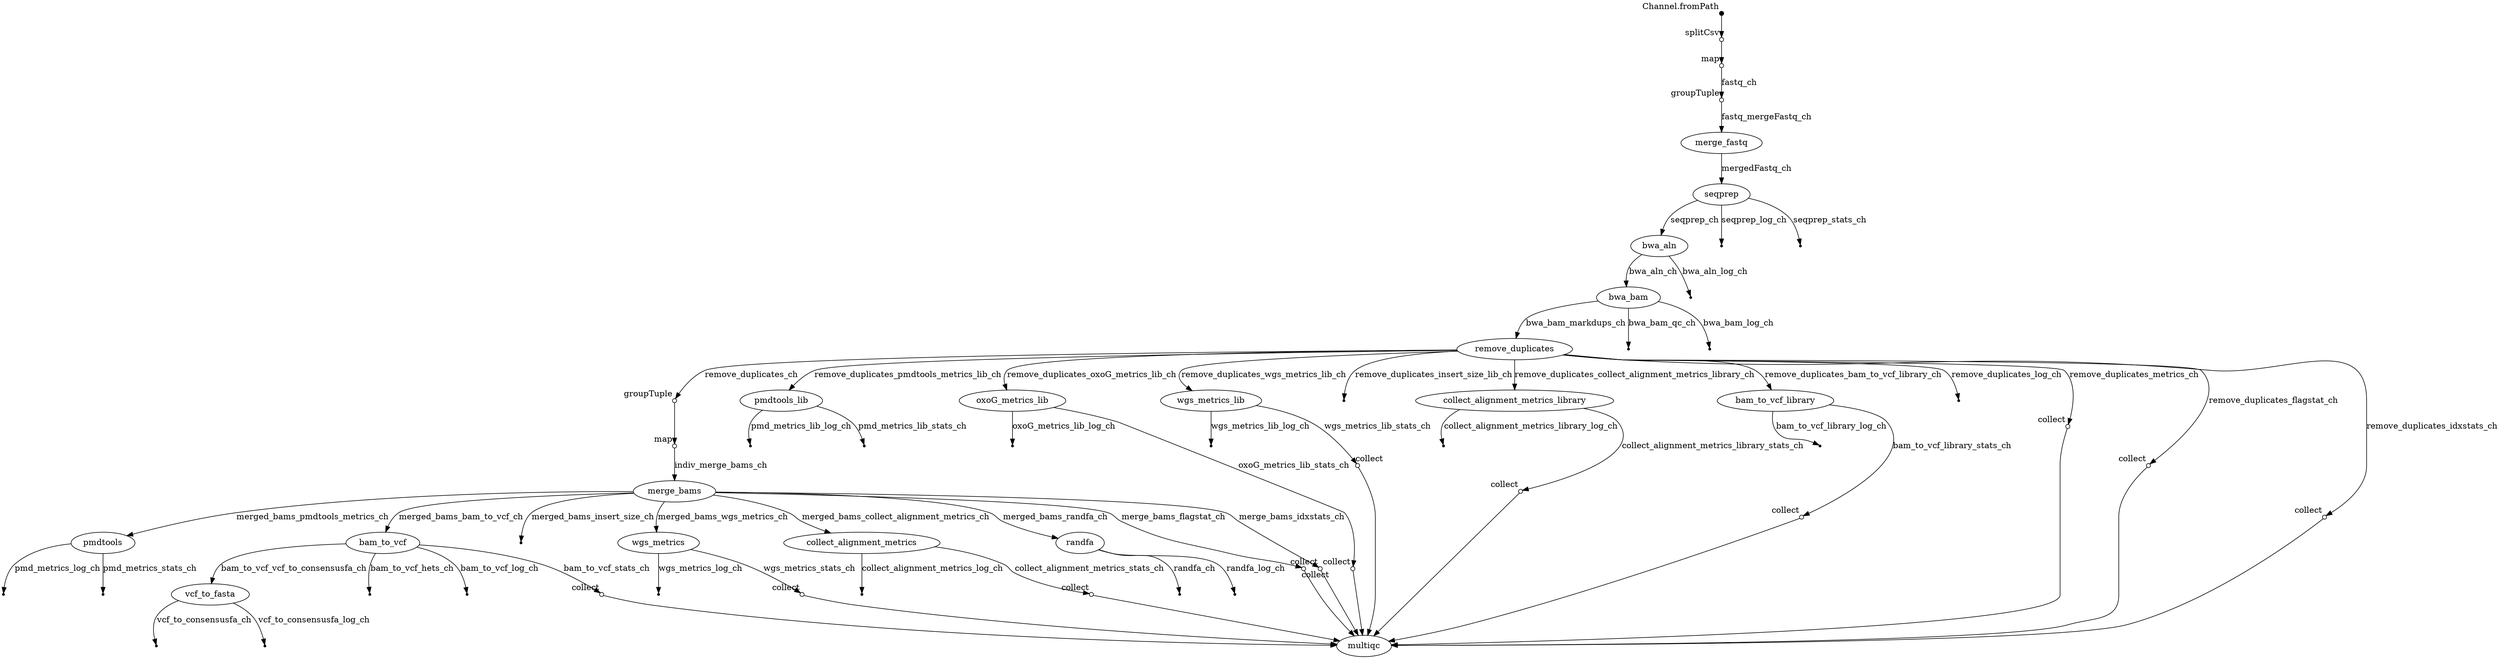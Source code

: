 digraph dag {
p0 [shape=point,label="",fixedsize=true,width=0.1,xlabel="Channel.fromPath"];
p1 [shape=circle,label="",fixedsize=true,width=0.1,xlabel="splitCsv"];
p0 -> p1;

p1 [shape=circle,label="",fixedsize=true,width=0.1,xlabel="splitCsv"];
p2 [shape=circle,label="",fixedsize=true,width=0.1,xlabel="map"];
p1 -> p2;

p2 [shape=circle,label="",fixedsize=true,width=0.1,xlabel="map"];
p3 [shape=circle,label="",fixedsize=true,width=0.1,xlabel="groupTuple"];
p2 -> p3 [label="fastq_ch"];

p3 [shape=circle,label="",fixedsize=true,width=0.1,xlabel="groupTuple"];
p4 [label="merge_fastq"];
p3 -> p4 [label="fastq_mergeFastq_ch"];

p4 [label="merge_fastq"];
p5 [label="seqprep"];
p4 -> p5 [label="mergedFastq_ch"];

p5 [label="seqprep"];
p8 [label="bwa_aln"];
p5 -> p8 [label="seqprep_ch"];

p5 [label="seqprep"];
p7 [shape=point];
p5 -> p7 [label="seqprep_log_ch"];

p5 [label="seqprep"];
p6 [shape=point];
p5 -> p6 [label="seqprep_stats_ch"];

p8 [label="bwa_aln"];
p10 [label="bwa_bam"];
p8 -> p10 [label="bwa_aln_ch"];

p8 [label="bwa_aln"];
p9 [shape=point];
p8 -> p9 [label="bwa_aln_log_ch"];

p10 [label="bwa_bam"];
p13 [label="remove_duplicates"];
p10 -> p13 [label="bwa_bam_markdups_ch"];

p10 [label="bwa_bam"];
p12 [shape=point];
p10 -> p12 [label="bwa_bam_qc_ch"];

p10 [label="bwa_bam"];
p11 [shape=point];
p10 -> p11 [label="bwa_bam_log_ch"];

p13 [label="remove_duplicates"];
p27 [shape=circle,label="",fixedsize=true,width=0.1,xlabel="groupTuple"];
p13 -> p27 [label="remove_duplicates_ch"];

p13 [label="remove_duplicates"];
p16 [label="pmdtools_lib"];
p13 -> p16 [label="remove_duplicates_pmdtools_metrics_lib_ch"];

p13 [label="remove_duplicates"];
p19 [label="oxoG_metrics_lib"];
p13 -> p19 [label="remove_duplicates_oxoG_metrics_lib_ch"];

p13 [label="remove_duplicates"];
p21 [label="wgs_metrics_lib"];
p13 -> p21 [label="remove_duplicates_wgs_metrics_lib_ch"];

p13 [label="remove_duplicates"];
p15 [shape=point];
p13 -> p15 [label="remove_duplicates_insert_size_lib_ch"];

p13 [label="remove_duplicates"];
p23 [label="collect_alignment_metrics_library"];
p13 -> p23 [label="remove_duplicates_collect_alignment_metrics_library_ch"];

p13 [label="remove_duplicates"];
p25 [label="bam_to_vcf_library"];
p13 -> p25 [label="remove_duplicates_bam_to_vcf_library_ch"];

p13 [label="remove_duplicates"];
p14 [shape=point];
p13 -> p14 [label="remove_duplicates_log_ch"];

p13 [label="remove_duplicates"];
p47 [shape=circle,label="",fixedsize=true,width=0.1,xlabel="collect"];
p13 -> p47 [label="remove_duplicates_metrics_ch"];

p13 [label="remove_duplicates"];
p48 [shape=circle,label="",fixedsize=true,width=0.1,xlabel="collect"];
p13 -> p48 [label="remove_duplicates_flagstat_ch"];

p13 [label="remove_duplicates"];
p49 [shape=circle,label="",fixedsize=true,width=0.1,xlabel="collect"];
p13 -> p49 [label="remove_duplicates_idxstats_ch"];

p16 [label="pmdtools_lib"];
p18 [shape=point];
p16 -> p18 [label="pmd_metrics_lib_log_ch"];

p16 [label="pmdtools_lib"];
p17 [shape=point];
p16 -> p17 [label="pmd_metrics_lib_stats_ch"];

p19 [label="oxoG_metrics_lib"];
p20 [shape=point];
p19 -> p20 [label="oxoG_metrics_lib_log_ch"];

p19 [label="oxoG_metrics_lib"];
p58 [shape=circle,label="",fixedsize=true,width=0.1,xlabel="collect"];
p19 -> p58 [label="oxoG_metrics_lib_stats_ch"];

p21 [label="wgs_metrics_lib"];
p22 [shape=point];
p21 -> p22 [label="wgs_metrics_lib_log_ch"];

p21 [label="wgs_metrics_lib"];
p57 [shape=circle,label="",fixedsize=true,width=0.1,xlabel="collect"];
p21 -> p57 [label="wgs_metrics_lib_stats_ch"];

p23 [label="collect_alignment_metrics_library"];
p24 [shape=point];
p23 -> p24 [label="collect_alignment_metrics_library_log_ch"];

p23 [label="collect_alignment_metrics_library"];
p50 [shape=circle,label="",fixedsize=true,width=0.1,xlabel="collect"];
p23 -> p50 [label="collect_alignment_metrics_library_stats_ch"];

p25 [label="bam_to_vcf_library"];
p26 [shape=point];
p25 -> p26 [label="bam_to_vcf_library_log_ch"];

p25 [label="bam_to_vcf_library"];
p54 [shape=circle,label="",fixedsize=true,width=0.1,xlabel="collect"];
p25 -> p54 [label="bam_to_vcf_library_stats_ch"];

p27 [shape=circle,label="",fixedsize=true,width=0.1,xlabel="groupTuple"];
p28 [shape=circle,label="",fixedsize=true,width=0.1,xlabel="map"];
p27 -> p28;

p28 [shape=circle,label="",fixedsize=true,width=0.1,xlabel="map"];
p29 [label="merge_bams"];
p28 -> p29 [label="indiv_merge_bams_ch"];

p29 [label="merge_bams"];
p31 [label="pmdtools"];
p29 -> p31 [label="merged_bams_pmdtools_metrics_ch"];

p29 [label="merge_bams"];
p38 [label="bam_to_vcf"];
p29 -> p38 [label="merged_bams_bam_to_vcf_ch"];

p29 [label="merge_bams"];
p30 [shape=point];
p29 -> p30 [label="merged_bams_insert_size_ch"];

p29 [label="merge_bams"];
p34 [label="wgs_metrics"];
p29 -> p34 [label="merged_bams_wgs_metrics_ch"];

p29 [label="merge_bams"];
p36 [label="collect_alignment_metrics"];
p29 -> p36 [label="merged_bams_collect_alignment_metrics_ch"];

p29 [label="merge_bams"];
p44 [label="randfa"];
p29 -> p44 [label="merged_bams_randfa_ch"];

p29 [label="merge_bams"];
p52 [shape=circle,label="",fixedsize=true,width=0.1,xlabel="collect"];
p29 -> p52 [label="merge_bams_flagstat_ch"];

p29 [label="merge_bams"];
p53 [shape=circle,label="",fixedsize=true,width=0.1,xlabel="collect"];
p29 -> p53 [label="merge_bams_idxstats_ch"];

p31 [label="pmdtools"];
p33 [shape=point];
p31 -> p33 [label="pmd_metrics_log_ch"];

p31 [label="pmdtools"];
p32 [shape=point];
p31 -> p32 [label="pmd_metrics_stats_ch"];

p34 [label="wgs_metrics"];
p35 [shape=point];
p34 -> p35 [label="wgs_metrics_log_ch"];

p34 [label="wgs_metrics"];
p56 [shape=circle,label="",fixedsize=true,width=0.1,xlabel="collect"];
p34 -> p56 [label="wgs_metrics_stats_ch"];

p36 [label="collect_alignment_metrics"];
p37 [shape=point];
p36 -> p37 [label="collect_alignment_metrics_log_ch"];

p36 [label="collect_alignment_metrics"];
p51 [shape=circle,label="",fixedsize=true,width=0.1,xlabel="collect"];
p36 -> p51 [label="collect_alignment_metrics_stats_ch"];

p38 [label="bam_to_vcf"];
p41 [label="vcf_to_fasta"];
p38 -> p41 [label="bam_to_vcf_vcf_to_consensusfa_ch"];

p38 [label="bam_to_vcf"];
p40 [shape=point];
p38 -> p40 [label="bam_to_vcf_hets_ch"];

p38 [label="bam_to_vcf"];
p39 [shape=point];
p38 -> p39 [label="bam_to_vcf_log_ch"];

p38 [label="bam_to_vcf"];
p55 [shape=circle,label="",fixedsize=true,width=0.1,xlabel="collect"];
p38 -> p55 [label="bam_to_vcf_stats_ch"];

p41 [label="vcf_to_fasta"];
p43 [shape=point];
p41 -> p43 [label="vcf_to_consensusfa_ch"];

p41 [label="vcf_to_fasta"];
p42 [shape=point];
p41 -> p42 [label="vcf_to_consensusfa_log_ch"];

p44 [label="randfa"];
p46 [shape=point];
p44 -> p46 [label="randfa_ch"];

p44 [label="randfa"];
p45 [shape=point];
p44 -> p45 [label="randfa_log_ch"];

p47 [shape=circle,label="",fixedsize=true,width=0.1,xlabel="collect"];
p59 [label="multiqc"];
p47 -> p59;

p48 [shape=circle,label="",fixedsize=true,width=0.1,xlabel="collect"];
p59 [label="multiqc"];
p48 -> p59;

p49 [shape=circle,label="",fixedsize=true,width=0.1,xlabel="collect"];
p59 [label="multiqc"];
p49 -> p59;

p50 [shape=circle,label="",fixedsize=true,width=0.1,xlabel="collect"];
p59 [label="multiqc"];
p50 -> p59;

p51 [shape=circle,label="",fixedsize=true,width=0.1,xlabel="collect"];
p59 [label="multiqc"];
p51 -> p59;

p52 [shape=circle,label="",fixedsize=true,width=0.1,xlabel="collect"];
p59 [label="multiqc"];
p52 -> p59;

p53 [shape=circle,label="",fixedsize=true,width=0.1,xlabel="collect"];
p59 [label="multiqc"];
p53 -> p59;

p54 [shape=circle,label="",fixedsize=true,width=0.1,xlabel="collect"];
p59 [label="multiqc"];
p54 -> p59;

p55 [shape=circle,label="",fixedsize=true,width=0.1,xlabel="collect"];
p59 [label="multiqc"];
p55 -> p59;

p56 [shape=circle,label="",fixedsize=true,width=0.1,xlabel="collect"];
p59 [label="multiqc"];
p56 -> p59;

p57 [shape=circle,label="",fixedsize=true,width=0.1,xlabel="collect"];
p59 [label="multiqc"];
p57 -> p59;

p58 [shape=circle,label="",fixedsize=true,width=0.1,xlabel="collect"];
p59 [label="multiqc"];
p58 -> p59;

}
